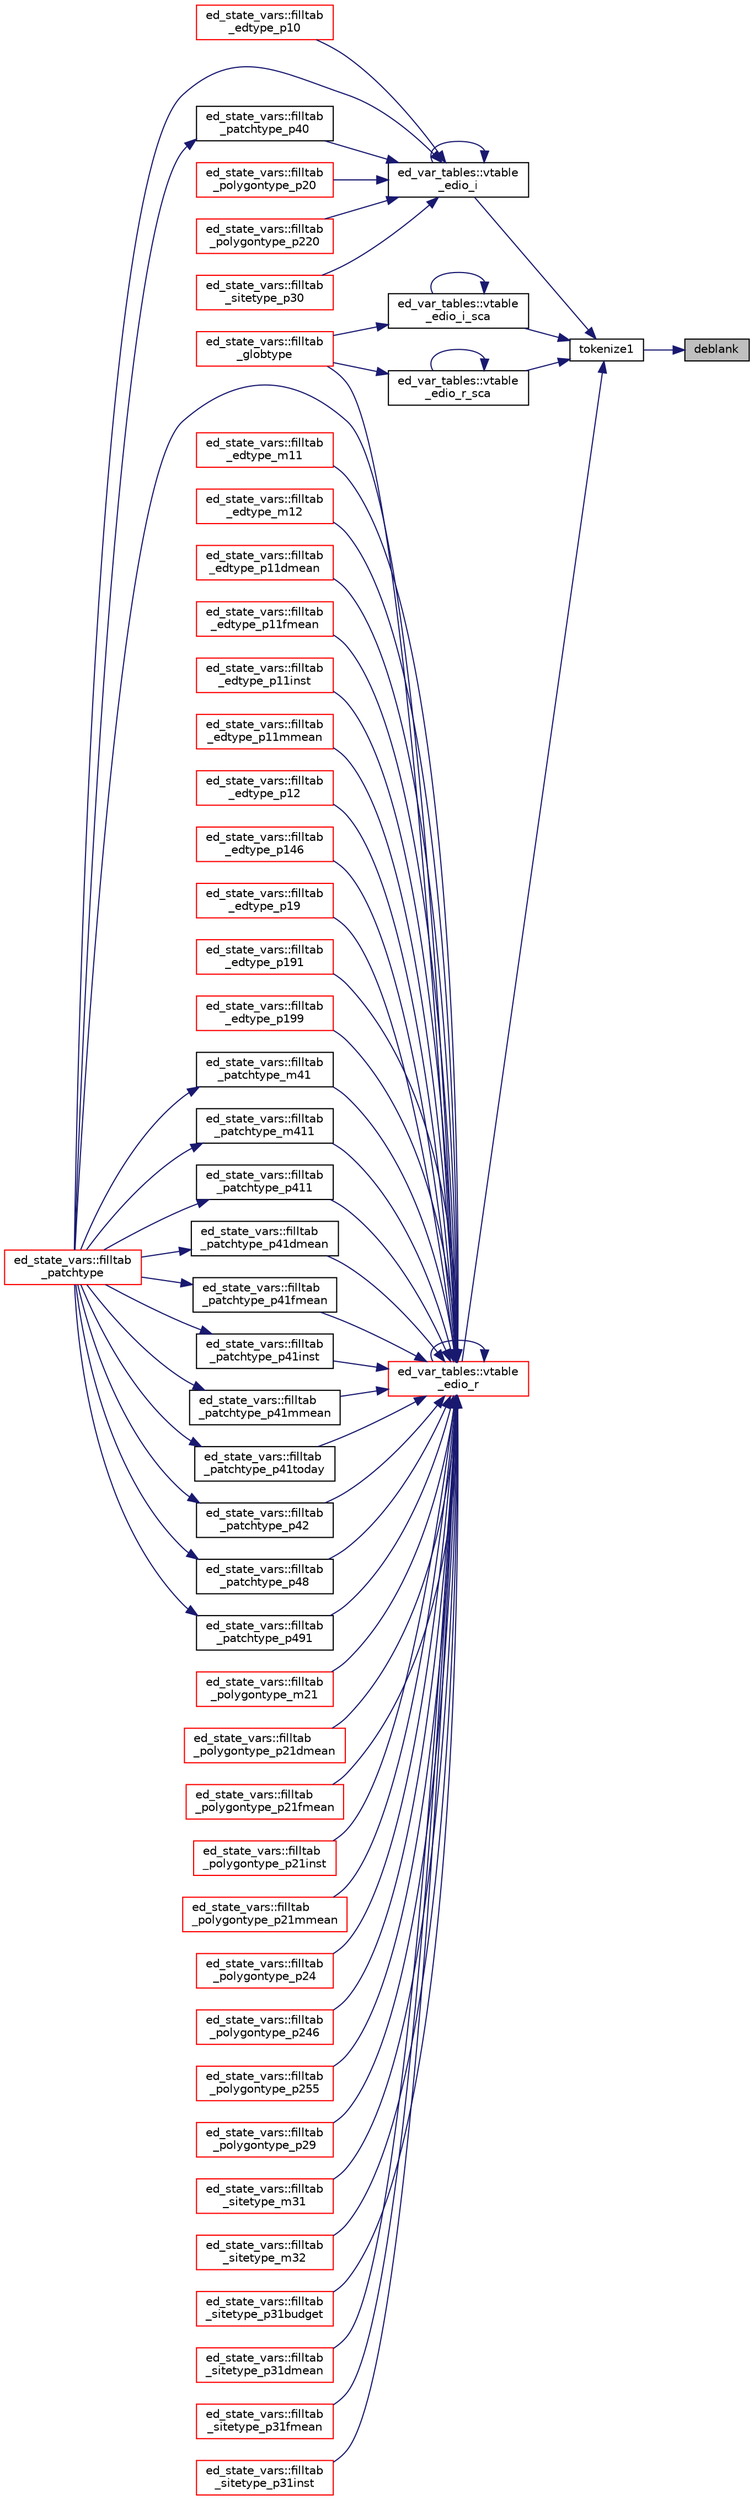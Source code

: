 digraph "deblank"
{
 // LATEX_PDF_SIZE
  edge [fontname="Helvetica",fontsize="10",labelfontname="Helvetica",labelfontsize="10"];
  node [fontname="Helvetica",fontsize="10",shape=record];
  rankdir="RL";
  Node1 [label="deblank",height=0.2,width=0.4,color="black", fillcolor="grey75", style="filled", fontcolor="black",tooltip=" "];
  Node1 -> Node2 [dir="back",color="midnightblue",fontsize="10",style="solid"];
  Node2 [label="tokenize1",height=0.2,width=0.4,color="black", fillcolor="white", style="filled",URL="$charutils_8f90.html#a4e0b5a3a2a3a429434a954e8af39d758",tooltip=" "];
  Node2 -> Node3 [dir="back",color="midnightblue",fontsize="10",style="solid"];
  Node3 [label="ed_var_tables::vtable\l_edio_i",height=0.2,width=0.4,color="black", fillcolor="white", style="filled",URL="$namespaceed__var__tables.html#ab691217cef9253738e526499e054a9d1",tooltip=" "];
  Node3 -> Node4 [dir="back",color="midnightblue",fontsize="10",style="solid"];
  Node4 [label="ed_state_vars::filltab\l_edtype_p10",height=0.2,width=0.4,color="red", fillcolor="white", style="filled",URL="$namespaceed__state__vars.html#abb260c56b27f849e311a4ff12439a2d6",tooltip="This routine will fill the pointer table with the polygon-level variables (edtype) that have one dime..."];
  Node3 -> Node15 [dir="back",color="midnightblue",fontsize="10",style="solid"];
  Node15 [label="ed_state_vars::filltab\l_patchtype",height=0.2,width=0.4,color="red", fillcolor="white", style="filled",URL="$namespaceed__state__vars.html#ac37a860383b752e5263aa945c99824a9",tooltip="This sub-routine fills in the variable table for cohort-level variables."];
  Node3 -> Node16 [dir="back",color="midnightblue",fontsize="10",style="solid"];
  Node16 [label="ed_state_vars::filltab\l_patchtype_p40",height=0.2,width=0.4,color="black", fillcolor="white", style="filled",URL="$namespaceed__state__vars.html#a83c0921d462c47a37c8d6f97dbdb9d72",tooltip="This routine will fill the pointer table with the cohort-level variables (patchtype) that have one di..."];
  Node16 -> Node15 [dir="back",color="midnightblue",fontsize="10",style="solid"];
  Node3 -> Node17 [dir="back",color="midnightblue",fontsize="10",style="solid"];
  Node17 [label="ed_state_vars::filltab\l_polygontype_p20",height=0.2,width=0.4,color="red", fillcolor="white", style="filled",URL="$namespaceed__state__vars.html#a246e5298a265c587bd0f78db320e29c5",tooltip="This routine will fill the pointer table with the site-level variables (polygontype) that have one di..."];
  Node3 -> Node19 [dir="back",color="midnightblue",fontsize="10",style="solid"];
  Node19 [label="ed_state_vars::filltab\l_polygontype_p220",height=0.2,width=0.4,color="red", fillcolor="white", style="filled",URL="$namespaceed__state__vars.html#a7d921b75e21a0601c4dac488c4d1aa01",tooltip="This routine will fill the pointer table with the site-level variables (polygontype) that have two di..."];
  Node3 -> Node20 [dir="back",color="midnightblue",fontsize="10",style="solid"];
  Node20 [label="ed_state_vars::filltab\l_sitetype_p30",height=0.2,width=0.4,color="red", fillcolor="white", style="filled",URL="$namespaceed__state__vars.html#a556ff3dcf4b87ae8fe4e3319e1196d27",tooltip="This routine will fill the pointer table with the patch-level variables (sitetype) that have one dime..."];
  Node3 -> Node3 [dir="back",color="midnightblue",fontsize="10",style="solid"];
  Node2 -> Node22 [dir="back",color="midnightblue",fontsize="10",style="solid"];
  Node22 [label="ed_var_tables::vtable\l_edio_i_sca",height=0.2,width=0.4,color="black", fillcolor="white", style="filled",URL="$namespaceed__var__tables.html#a4a36c3fac62213e4eba4ffa37efbc3cc",tooltip=" "];
  Node22 -> Node23 [dir="back",color="midnightblue",fontsize="10",style="solid"];
  Node23 [label="ed_state_vars::filltab\l_globtype",height=0.2,width=0.4,color="red", fillcolor="white", style="filled",URL="$namespaceed__state__vars.html#ac479c3704655d44e4b6b87b703c488a1",tooltip=" "];
  Node22 -> Node22 [dir="back",color="midnightblue",fontsize="10",style="solid"];
  Node2 -> Node24 [dir="back",color="midnightblue",fontsize="10",style="solid"];
  Node24 [label="ed_var_tables::vtable\l_edio_r",height=0.2,width=0.4,color="red", fillcolor="white", style="filled",URL="$namespaceed__var__tables.html#af708758ab77f52cfcaf86b8e079d1ac6",tooltip=" "];
  Node24 -> Node25 [dir="back",color="midnightblue",fontsize="10",style="solid"];
  Node25 [label="ed_state_vars::filltab\l_edtype_m11",height=0.2,width=0.4,color="red", fillcolor="white", style="filled",URL="$namespaceed__state__vars.html#ab9eaf06f12f8739d511341e99dad51eb",tooltip="This routine will fill the pointer table with the polygon-level variables (edtype) that have two dime..."];
  Node24 -> Node26 [dir="back",color="midnightblue",fontsize="10",style="solid"];
  Node26 [label="ed_state_vars::filltab\l_edtype_m12",height=0.2,width=0.4,color="red", fillcolor="white", style="filled",URL="$namespaceed__state__vars.html#a4834dc1fa685230019880cc6c9cf4ed0",tooltip="This routine will fill the pointer table with the polygon-level variables (edtype) that have three di..."];
  Node24 -> Node27 [dir="back",color="midnightblue",fontsize="10",style="solid"];
  Node27 [label="ed_state_vars::filltab\l_edtype_p11dmean",height=0.2,width=0.4,color="red", fillcolor="white", style="filled",URL="$namespaceed__state__vars.html#a7ed69aec83eaa248927d38ddd7a67daa",tooltip="This routine will fill the pointer table with the polygon-level variables (edtype) that have one dime..."];
  Node24 -> Node28 [dir="back",color="midnightblue",fontsize="10",style="solid"];
  Node28 [label="ed_state_vars::filltab\l_edtype_p11fmean",height=0.2,width=0.4,color="red", fillcolor="white", style="filled",URL="$namespaceed__state__vars.html#a6d7159b5099487f658877739e29f3f40",tooltip="This routine will fill the pointer table with the polygon-level variables (edtype) that have one dime..."];
  Node24 -> Node29 [dir="back",color="midnightblue",fontsize="10",style="solid"];
  Node29 [label="ed_state_vars::filltab\l_edtype_p11inst",height=0.2,width=0.4,color="red", fillcolor="white", style="filled",URL="$namespaceed__state__vars.html#a256581db31438ac1eab6658d8eed7e6d",tooltip="This routine will fill the pointer table with the polygon-level variables (edtype) that have one dime..."];
  Node24 -> Node30 [dir="back",color="midnightblue",fontsize="10",style="solid"];
  Node30 [label="ed_state_vars::filltab\l_edtype_p11mmean",height=0.2,width=0.4,color="red", fillcolor="white", style="filled",URL="$namespaceed__state__vars.html#a714397c35a6eb326065670c98745d2ee",tooltip="This routine will fill the pointer table with the polygon-level variables (edtype) that have one dime..."];
  Node24 -> Node31 [dir="back",color="midnightblue",fontsize="10",style="solid"];
  Node31 [label="ed_state_vars::filltab\l_edtype_p12",height=0.2,width=0.4,color="red", fillcolor="white", style="filled",URL="$namespaceed__state__vars.html#a78f2d3db9b379cbde2178f6366ebdd06",tooltip="This routine will fill the pointer table with the polygon-level variables (edtype) that have two dime..."];
  Node24 -> Node32 [dir="back",color="midnightblue",fontsize="10",style="solid"];
  Node32 [label="ed_state_vars::filltab\l_edtype_p146",height=0.2,width=0.4,color="red", fillcolor="white", style="filled",URL="$namespaceed__state__vars.html#a973191c14021cf533e4643205c6623d8",tooltip="This routine will fill the pointer table with the polygon-level variables (edtype) that have three di..."];
  Node24 -> Node33 [dir="back",color="midnightblue",fontsize="10",style="solid"];
  Node33 [label="ed_state_vars::filltab\l_edtype_p19",height=0.2,width=0.4,color="red", fillcolor="white", style="filled",URL="$namespaceed__state__vars.html#a6265fcb655ce420fb53d9d9a70a676c7",tooltip="This routine will fill the pointer table with the polygon-level variables (edtype) that have two dime..."];
  Node24 -> Node34 [dir="back",color="midnightblue",fontsize="10",style="solid"];
  Node34 [label="ed_state_vars::filltab\l_edtype_p191",height=0.2,width=0.4,color="red", fillcolor="white", style="filled",URL="$namespaceed__state__vars.html#ac8c4001066687856580431bcfa5c49ff",tooltip="This routine will fill the pointer table with the polygon-level variables (edtype) that have two dime..."];
  Node24 -> Node35 [dir="back",color="midnightblue",fontsize="10",style="solid"];
  Node35 [label="ed_state_vars::filltab\l_edtype_p199",height=0.2,width=0.4,color="red", fillcolor="white", style="filled",URL="$namespaceed__state__vars.html#a241cb06b937cbad37050f035e6305788",tooltip="This routine will fill the pointer table with the polygon-level variables (edtype) that have three di..."];
  Node24 -> Node23 [dir="back",color="midnightblue",fontsize="10",style="solid"];
  Node24 -> Node15 [dir="back",color="midnightblue",fontsize="10",style="solid"];
  Node24 -> Node36 [dir="back",color="midnightblue",fontsize="10",style="solid"];
  Node36 [label="ed_state_vars::filltab\l_patchtype_m41",height=0.2,width=0.4,color="black", fillcolor="white", style="filled",URL="$namespaceed__state__vars.html#a326b7df2068b9faa5fc1ea535c86efe2",tooltip="This routine will fill the pointer table with the cohort-level variables (patchtype) that have two di..."];
  Node36 -> Node15 [dir="back",color="midnightblue",fontsize="10",style="solid"];
  Node24 -> Node37 [dir="back",color="midnightblue",fontsize="10",style="solid"];
  Node37 [label="ed_state_vars::filltab\l_patchtype_m411",height=0.2,width=0.4,color="black", fillcolor="white", style="filled",URL="$namespaceed__state__vars.html#ad37021d612198bd02a104790ed58446c",tooltip="This routine will fill the pointer table with the cohort-level variables (patchtype) that have three ..."];
  Node37 -> Node15 [dir="back",color="midnightblue",fontsize="10",style="solid"];
  Node24 -> Node38 [dir="back",color="midnightblue",fontsize="10",style="solid"];
  Node38 [label="ed_state_vars::filltab\l_patchtype_p411",height=0.2,width=0.4,color="black", fillcolor="white", style="filled",URL="$namespaceed__state__vars.html#afa3fe02474e668980d731221824ae0ab",tooltip="This routine will fill the pointer table with the cohort-level variables (patchtype) that have two di..."];
  Node38 -> Node15 [dir="back",color="midnightblue",fontsize="10",style="solid"];
  Node24 -> Node39 [dir="back",color="midnightblue",fontsize="10",style="solid"];
  Node39 [label="ed_state_vars::filltab\l_patchtype_p41dmean",height=0.2,width=0.4,color="black", fillcolor="white", style="filled",URL="$namespaceed__state__vars.html#a80a0217d902dbecc06271e51aebabd66",tooltip="This routine will fill the pointer table with the cohort-level variables (patchtype) that have one di..."];
  Node39 -> Node15 [dir="back",color="midnightblue",fontsize="10",style="solid"];
  Node24 -> Node40 [dir="back",color="midnightblue",fontsize="10",style="solid"];
  Node40 [label="ed_state_vars::filltab\l_patchtype_p41fmean",height=0.2,width=0.4,color="black", fillcolor="white", style="filled",URL="$namespaceed__state__vars.html#ab1a02c808c212a939e3a4f5cfae22bb1",tooltip="This routine will fill the pointer table with the cohort-level variables (patchtype) that have one di..."];
  Node40 -> Node15 [dir="back",color="midnightblue",fontsize="10",style="solid"];
  Node24 -> Node41 [dir="back",color="midnightblue",fontsize="10",style="solid"];
  Node41 [label="ed_state_vars::filltab\l_patchtype_p41inst",height=0.2,width=0.4,color="black", fillcolor="white", style="filled",URL="$namespaceed__state__vars.html#ae15afcbcec31f2654c618be42e1b978d",tooltip="This routine will fill the pointer table with the cohort-level variables (patchtype) that have one di..."];
  Node41 -> Node15 [dir="back",color="midnightblue",fontsize="10",style="solid"];
  Node24 -> Node42 [dir="back",color="midnightblue",fontsize="10",style="solid"];
  Node42 [label="ed_state_vars::filltab\l_patchtype_p41mmean",height=0.2,width=0.4,color="black", fillcolor="white", style="filled",URL="$namespaceed__state__vars.html#a292baeb41c4a8aa98c5cd2a67b3679a3",tooltip="This routine will fill the pointer table with the cohort-level variables (patchtype) that have one di..."];
  Node42 -> Node15 [dir="back",color="midnightblue",fontsize="10",style="solid"];
  Node24 -> Node43 [dir="back",color="midnightblue",fontsize="10",style="solid"];
  Node43 [label="ed_state_vars::filltab\l_patchtype_p41today",height=0.2,width=0.4,color="black", fillcolor="white", style="filled",URL="$namespaceed__state__vars.html#a045ab8a54e0630e26b2fbdf1754efacd",tooltip="This routine will fill the pointer table with the cohort-level variables (patchtype) that have one di..."];
  Node43 -> Node15 [dir="back",color="midnightblue",fontsize="10",style="solid"];
  Node24 -> Node44 [dir="back",color="midnightblue",fontsize="10",style="solid"];
  Node44 [label="ed_state_vars::filltab\l_patchtype_p42",height=0.2,width=0.4,color="black", fillcolor="white", style="filled",URL="$namespaceed__state__vars.html#aff6b5234ab2ac9af7010aebc192f0c88",tooltip="This routine will fill the pointer table with the cohort-level variables (patchtype) that have two di..."];
  Node44 -> Node15 [dir="back",color="midnightblue",fontsize="10",style="solid"];
  Node24 -> Node45 [dir="back",color="midnightblue",fontsize="10",style="solid"];
  Node45 [label="ed_state_vars::filltab\l_patchtype_p48",height=0.2,width=0.4,color="black", fillcolor="white", style="filled",URL="$namespaceed__state__vars.html#a5d63e58eeaff5d95d688b551f909aff4",tooltip="This routine will fill the pointer table with the cohort-level variables (patchtype) that have two di..."];
  Node45 -> Node15 [dir="back",color="midnightblue",fontsize="10",style="solid"];
  Node24 -> Node46 [dir="back",color="midnightblue",fontsize="10",style="solid"];
  Node46 [label="ed_state_vars::filltab\l_patchtype_p491",height=0.2,width=0.4,color="black", fillcolor="white", style="filled",URL="$namespaceed__state__vars.html#afe586106358ae73ee7436e42a0eab679",tooltip="This routine will fill the pointer table with the cohort-level variables (patchtype) that have two di..."];
  Node46 -> Node15 [dir="back",color="midnightblue",fontsize="10",style="solid"];
  Node24 -> Node47 [dir="back",color="midnightblue",fontsize="10",style="solid"];
  Node47 [label="ed_state_vars::filltab\l_polygontype_m21",height=0.2,width=0.4,color="red", fillcolor="white", style="filled",URL="$namespaceed__state__vars.html#ada572b0a43655456a132bf574b33ed7f",tooltip="This routine will fill the pointer table with the site-level variables (polygontype) that have two di..."];
  Node24 -> Node48 [dir="back",color="midnightblue",fontsize="10",style="solid"];
  Node48 [label="ed_state_vars::filltab\l_polygontype_p21dmean",height=0.2,width=0.4,color="red", fillcolor="white", style="filled",URL="$namespaceed__state__vars.html#a813592d2753b4e952803f077a7d9270b",tooltip="This routine will fill the pointer table with the site-level variables (polygontype) that have one di..."];
  Node24 -> Node49 [dir="back",color="midnightblue",fontsize="10",style="solid"];
  Node49 [label="ed_state_vars::filltab\l_polygontype_p21fmean",height=0.2,width=0.4,color="red", fillcolor="white", style="filled",URL="$namespaceed__state__vars.html#afa85ef8f0f340a3c70f4070afe429661",tooltip="This routine will fill the pointer table with the site-level variables (polygontype) that have one di..."];
  Node24 -> Node50 [dir="back",color="midnightblue",fontsize="10",style="solid"];
  Node50 [label="ed_state_vars::filltab\l_polygontype_p21inst",height=0.2,width=0.4,color="red", fillcolor="white", style="filled",URL="$namespaceed__state__vars.html#a05b5b3790eeabf7f1ebc386315be33ff",tooltip="This routine will fill the pointer table with the site-level variables (polygontype) that have one di..."];
  Node24 -> Node51 [dir="back",color="midnightblue",fontsize="10",style="solid"];
  Node51 [label="ed_state_vars::filltab\l_polygontype_p21mmean",height=0.2,width=0.4,color="red", fillcolor="white", style="filled",URL="$namespaceed__state__vars.html#ac62932511eae57da5b7d3fedd818ccb6",tooltip="This routine will fill the pointer table with the site-level variables (polygontype) that have one di..."];
  Node24 -> Node52 [dir="back",color="midnightblue",fontsize="10",style="solid"];
  Node52 [label="ed_state_vars::filltab\l_polygontype_p24",height=0.2,width=0.4,color="red", fillcolor="white", style="filled",URL="$namespaceed__state__vars.html#afabb5f55cd27b2d47fc19be14314ee61",tooltip="This routine will fill the pointer table with the site-level variables (polygontype) that have two di..."];
  Node24 -> Node53 [dir="back",color="midnightblue",fontsize="10",style="solid"];
  Node53 [label="ed_state_vars::filltab\l_polygontype_p246",height=0.2,width=0.4,color="red", fillcolor="white", style="filled",URL="$namespaceed__state__vars.html#a767e7b3c2632bb5bae2c57b3d5671780",tooltip="This routine will fill the pointer table with the site-level variables (polygontype) that have three ..."];
  Node24 -> Node54 [dir="back",color="midnightblue",fontsize="10",style="solid"];
  Node54 [label="ed_state_vars::filltab\l_polygontype_p255",height=0.2,width=0.4,color="red", fillcolor="white", style="filled",URL="$namespaceed__state__vars.html#af1a7d7f50a0d28613072bb4a1832c3e3",tooltip="This routine will fill the pointer table with the site-level variables (polygontype) that have three ..."];
  Node24 -> Node55 [dir="back",color="midnightblue",fontsize="10",style="solid"];
  Node55 [label="ed_state_vars::filltab\l_polygontype_p29",height=0.2,width=0.4,color="red", fillcolor="white", style="filled",URL="$namespaceed__state__vars.html#a63083121712f3f902667c53218987e46",tooltip="This routine will fill the pointer table with the site-level variables (polygontype) that have two di..."];
  Node24 -> Node56 [dir="back",color="midnightblue",fontsize="10",style="solid"];
  Node56 [label="ed_state_vars::filltab\l_sitetype_m31",height=0.2,width=0.4,color="red", fillcolor="white", style="filled",URL="$namespaceed__state__vars.html#aeda801ceb00e5700d0dc3175a0937d16",tooltip="This routine will fill the pointer table with the patch-level variables (sitetype) that have two dime..."];
  Node24 -> Node57 [dir="back",color="midnightblue",fontsize="10",style="solid"];
  Node57 [label="ed_state_vars::filltab\l_sitetype_m32",height=0.2,width=0.4,color="red", fillcolor="white", style="filled",URL="$namespaceed__state__vars.html#a6f5ed492902141d24d2bd008dd7b68c1",tooltip="This routine will fill the pointer table with the patch-level variables (sitetype) that have three di..."];
  Node24 -> Node58 [dir="back",color="midnightblue",fontsize="10",style="solid"];
  Node58 [label="ed_state_vars::filltab\l_sitetype_p31budget",height=0.2,width=0.4,color="red", fillcolor="white", style="filled",URL="$namespaceed__state__vars.html#a2f41d321145c1fc85e33055ee0d4a78c",tooltip="This routine will fill the pointer table with the patch-level variables (sitetype) that have one dime..."];
  Node24 -> Node59 [dir="back",color="midnightblue",fontsize="10",style="solid"];
  Node59 [label="ed_state_vars::filltab\l_sitetype_p31dmean",height=0.2,width=0.4,color="red", fillcolor="white", style="filled",URL="$namespaceed__state__vars.html#ab7a9ec8185269ed2dda4bf9538a21416",tooltip="This routine will fill the pointer table with the patch-level variables (sitetype) that have one dime..."];
  Node24 -> Node60 [dir="back",color="midnightblue",fontsize="10",style="solid"];
  Node60 [label="ed_state_vars::filltab\l_sitetype_p31fmean",height=0.2,width=0.4,color="red", fillcolor="white", style="filled",URL="$namespaceed__state__vars.html#a195c33fe08578b92692e488eb565861d",tooltip="This routine will fill the pointer table with the patch-level variables (sitetype) that have one dime..."];
  Node24 -> Node61 [dir="back",color="midnightblue",fontsize="10",style="solid"];
  Node61 [label="ed_state_vars::filltab\l_sitetype_p31inst",height=0.2,width=0.4,color="red", fillcolor="white", style="filled",URL="$namespaceed__state__vars.html#a8bc8b68929a7a916f6b7935bb29a633a",tooltip="This routine will fill the pointer table with the patch-level variables (sitetype) that have one dime..."];
  Node24 -> Node24 [dir="back",color="midnightblue",fontsize="10",style="solid"];
  Node2 -> Node68 [dir="back",color="midnightblue",fontsize="10",style="solid"];
  Node68 [label="ed_var_tables::vtable\l_edio_r_sca",height=0.2,width=0.4,color="black", fillcolor="white", style="filled",URL="$namespaceed__var__tables.html#ab31d558ee32110b06b2fc41dd2e2070b",tooltip=" "];
  Node68 -> Node23 [dir="back",color="midnightblue",fontsize="10",style="solid"];
  Node68 -> Node68 [dir="back",color="midnightblue",fontsize="10",style="solid"];
}
